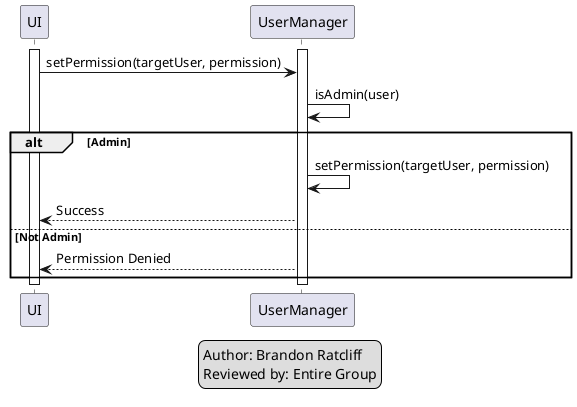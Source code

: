 @startuml
Activate UI
Activate UserManager
UI -> UserManager: setPermission(targetUser, permission)
UserManager -> UserManager: isAdmin(user)

alt Admin
  UserManager -> UserManager: setPermission(targetUser, permission)
  UserManager --> UI: Success
else Not Admin
  UserManager --> UI: Permission Denied
end

Deactivate UserManager
Deactivate UI

legend center
Author: Brandon Ratcliff
Reviewed by: Entire Group
end legend
@enduml